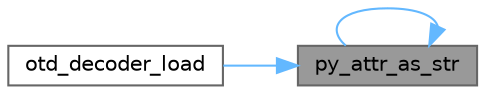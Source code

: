 digraph "py_attr_as_str"
{
 // LATEX_PDF_SIZE
  bgcolor="transparent";
  edge [fontname=Helvetica,fontsize=10,labelfontname=Helvetica,labelfontsize=10];
  node [fontname=Helvetica,fontsize=10,shape=box,height=0.2,width=0.4];
  rankdir="RL";
  Node1 [id="Node000001",label="py_attr_as_str",height=0.2,width=0.4,color="gray40", fillcolor="grey60", style="filled", fontcolor="black",tooltip="Get the value of a Python object's attribute, returned as a newly allocated char *."];
  Node1 -> Node2 [id="edge1_Node000001_Node000002",dir="back",color="steelblue1",style="solid",tooltip=" "];
  Node2 [id="Node000002",label="otd_decoder_load",height=0.2,width=0.4,color="grey40", fillcolor="white", style="filled",URL="$a00083.html#ga11b3869f9e65db787ad73c5c4ebddd2f",tooltip="Load a protocol decoder module into the embedded Python interpreter."];
  Node1 -> Node1 [id="edge2_Node000001_Node000001",dir="back",color="steelblue1",style="solid",tooltip=" "];
}
